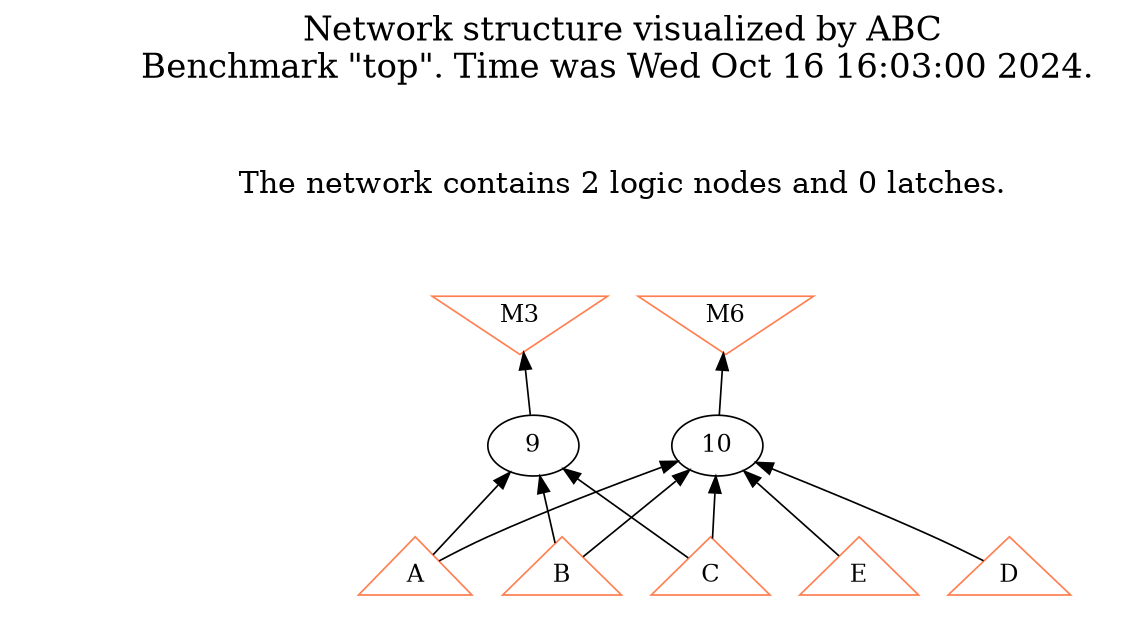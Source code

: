 # Network structure generated by ABC

digraph network {
size = "7.5,10";
center = true;
edge [dir = back];

{
  node [shape = plaintext];
  edge [style = invis];
  LevelTitle1 [label=""];
  LevelTitle2 [label=""];
  Level2 [label = ""];
  Level1 [label = ""];
  Level0 [label = ""];
  LevelTitle1 ->  LevelTitle2 ->  Level2 ->  Level1 ->  Level0;
}

{
  rank = same;
  LevelTitle1;
  title1 [shape=plaintext,
          fontsize=20,
          fontname = "Times-Roman",
          label="Network structure visualized by ABC\nBenchmark \"top\". Time was Wed Oct 16 16:03:00 2024. "
         ];
}

{
  rank = same;
  LevelTitle2;
  title2 [shape=plaintext,
          fontsize=18,
          fontname = "Times-Roman",
          label="The network contains 2 logic nodes and 0 latches.\n"
         ];
}

{
  rank = same;
  Level2;
  Node6 [label = "M3", shape = invtriangle, color = coral, fillcolor = coral];
  Node7 [label = "M6", shape = invtriangle, color = coral, fillcolor = coral];
}

{
  rank = same;
  Level1;
  Node9 [label = "9\n", shape = ellipse];
  Node10 [label = "10\n", shape = ellipse];
}

{
  rank = same;
  Level0;
  Node1 [label = "A", shape = triangle, color = coral, fillcolor = coral];
  Node2 [label = "B", shape = triangle, color = coral, fillcolor = coral];
  Node3 [label = "C", shape = triangle, color = coral, fillcolor = coral];
  Node4 [label = "D", shape = triangle, color = coral, fillcolor = coral];
  Node5 [label = "E", shape = triangle, color = coral, fillcolor = coral];
}

title1 -> title2 [style = invis];
title2 -> Node6 [style = invis];
title2 -> Node7 [style = invis];
Node6 -> Node7 [style = invis];
Node6 -> Node9 [style = solid];
Node7 -> Node10 [style = solid];
Node9 -> Node1 [style = solid];
Node9 -> Node2 [style = solid];
Node9 -> Node3 [style = solid];
Node10 -> Node1 [style = solid];
Node10 -> Node2 [style = solid];
Node10 -> Node3 [style = solid];
Node10 -> Node4 [style = solid];
Node10 -> Node5 [style = solid];
}

